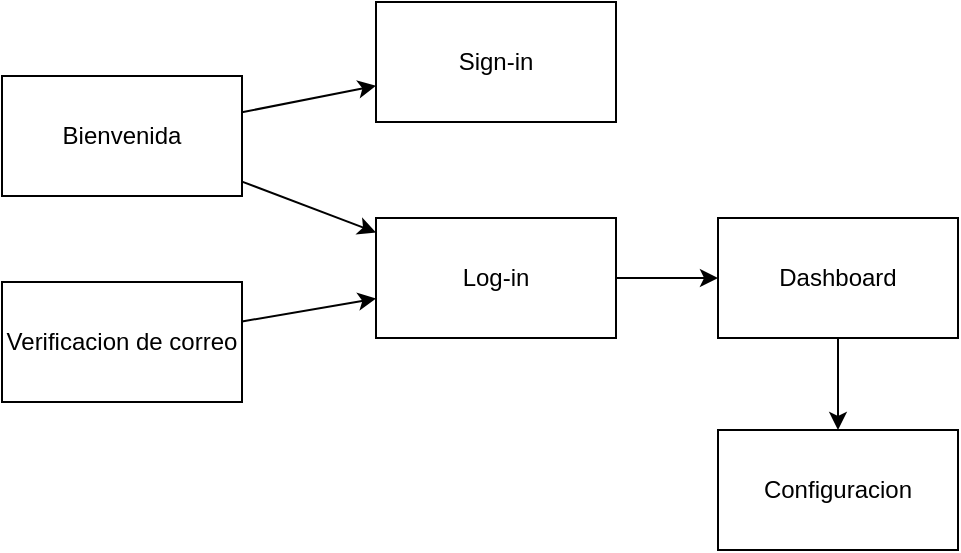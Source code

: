 <mxfile version="12.5.0" type="device"><diagram id="f38o6aYYXr4SnrhiiU38" name="Página-1"><mxGraphModel dx="868" dy="972" grid="0" gridSize="10" guides="1" tooltips="1" connect="1" arrows="1" fold="1" page="0" pageScale="1" pageWidth="827" pageHeight="1169" math="0" shadow="0"><root><mxCell id="0"/><mxCell id="1" parent="0"/><mxCell id="fMWzglNO8rMYZ9Mq76Fv-8" value="" style="rounded=0;orthogonalLoop=1;jettySize=auto;html=1;" edge="1" parent="1" source="fMWzglNO8rMYZ9Mq76Fv-2" target="fMWzglNO8rMYZ9Mq76Fv-3"><mxGeometry relative="1" as="geometry"/></mxCell><mxCell id="fMWzglNO8rMYZ9Mq76Fv-9" style="edgeStyle=none;rounded=0;orthogonalLoop=1;jettySize=auto;html=1;" edge="1" parent="1" source="fMWzglNO8rMYZ9Mq76Fv-2" target="fMWzglNO8rMYZ9Mq76Fv-4"><mxGeometry relative="1" as="geometry"/></mxCell><mxCell id="fMWzglNO8rMYZ9Mq76Fv-2" value="Bienvenida" style="rounded=0;whiteSpace=wrap;html=1;" vertex="1" parent="1"><mxGeometry x="124" y="-51" width="120" height="60" as="geometry"/></mxCell><mxCell id="fMWzglNO8rMYZ9Mq76Fv-10" style="edgeStyle=none;rounded=0;orthogonalLoop=1;jettySize=auto;html=1;" edge="1" parent="1" source="fMWzglNO8rMYZ9Mq76Fv-3" target="fMWzglNO8rMYZ9Mq76Fv-6"><mxGeometry relative="1" as="geometry"/></mxCell><mxCell id="fMWzglNO8rMYZ9Mq76Fv-3" value="Log-in" style="rounded=0;whiteSpace=wrap;html=1;" vertex="1" parent="1"><mxGeometry x="311" y="20" width="120" height="60" as="geometry"/></mxCell><mxCell id="fMWzglNO8rMYZ9Mq76Fv-4" value="Sign-in" style="rounded=0;whiteSpace=wrap;html=1;" vertex="1" parent="1"><mxGeometry x="311" y="-88" width="120" height="60" as="geometry"/></mxCell><mxCell id="fMWzglNO8rMYZ9Mq76Fv-12" style="edgeStyle=none;rounded=0;orthogonalLoop=1;jettySize=auto;html=1;" edge="1" parent="1" source="fMWzglNO8rMYZ9Mq76Fv-5" target="fMWzglNO8rMYZ9Mq76Fv-3"><mxGeometry relative="1" as="geometry"/></mxCell><mxCell id="fMWzglNO8rMYZ9Mq76Fv-5" value="Verificacion de correo" style="rounded=0;whiteSpace=wrap;html=1;" vertex="1" parent="1"><mxGeometry x="124" y="52" width="120" height="60" as="geometry"/></mxCell><mxCell id="fMWzglNO8rMYZ9Mq76Fv-13" style="edgeStyle=none;rounded=0;orthogonalLoop=1;jettySize=auto;html=1;" edge="1" parent="1" source="fMWzglNO8rMYZ9Mq76Fv-6" target="fMWzglNO8rMYZ9Mq76Fv-7"><mxGeometry relative="1" as="geometry"/></mxCell><mxCell id="fMWzglNO8rMYZ9Mq76Fv-6" value="Dashboard" style="rounded=0;whiteSpace=wrap;html=1;" vertex="1" parent="1"><mxGeometry x="482" y="20" width="120" height="60" as="geometry"/></mxCell><mxCell id="fMWzglNO8rMYZ9Mq76Fv-7" value="Configuracion" style="rounded=0;whiteSpace=wrap;html=1;" vertex="1" parent="1"><mxGeometry x="482" y="126" width="120" height="60" as="geometry"/></mxCell></root></mxGraphModel></diagram></mxfile>